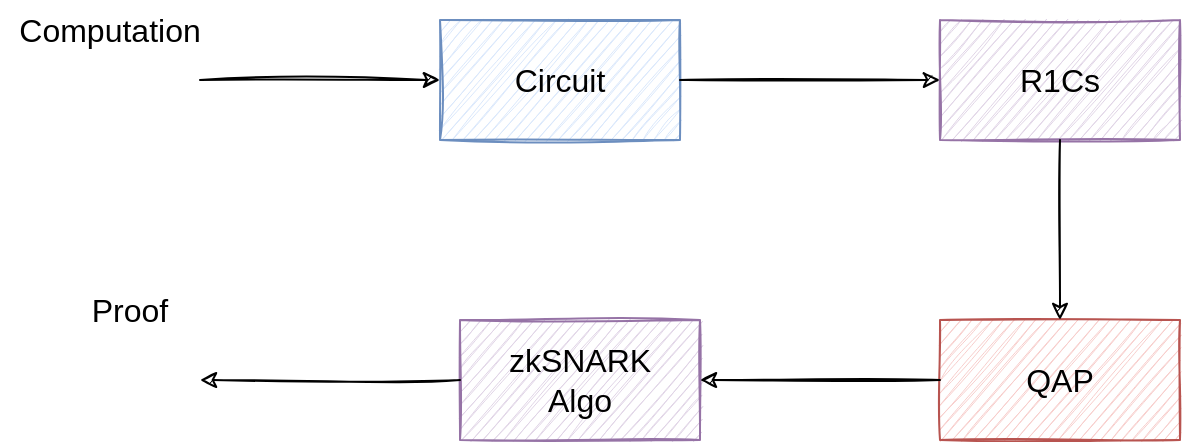 <mxfile version="20.6.2" type="device" pages="4"><diagram id="HlF0R196M6TUgbIxerHx" name="Page-1"><mxGraphModel dx="1220" dy="531" grid="1" gridSize="10" guides="1" tooltips="1" connect="1" arrows="1" fold="1" page="1" pageScale="1" pageWidth="2336" pageHeight="1654" math="0" shadow="0"><root><mxCell id="0"/><mxCell id="1" parent="0"/><mxCell id="EyxN7AzapBI15dJrLGzv-1" value="Circuit" style="rounded=0;whiteSpace=wrap;html=1;sketch=1;fillColor=#dae8fc;strokeColor=#6c8ebf;fontSize=16;" parent="1" vertex="1"><mxGeometry x="310" y="200" width="120" height="60" as="geometry"/></mxCell><mxCell id="EyxN7AzapBI15dJrLGzv-2" value="" style="endArrow=classic;html=1;rounded=0;entryX=0;entryY=0.5;entryDx=0;entryDy=0;sketch=1;fontSize=16;" parent="1" target="EyxN7AzapBI15dJrLGzv-1" edge="1"><mxGeometry width="50" height="50" relative="1" as="geometry"><mxPoint x="190" y="230" as="sourcePoint"/><mxPoint x="290" y="190" as="targetPoint"/></mxGeometry></mxCell><mxCell id="EyxN7AzapBI15dJrLGzv-3" value="Computation" style="text;html=1;strokeColor=none;fillColor=none;align=center;verticalAlign=middle;whiteSpace=wrap;rounded=0;sketch=1;fontSize=16;" parent="1" vertex="1"><mxGeometry x="100" y="190" width="90" height="30" as="geometry"/></mxCell><mxCell id="EyxN7AzapBI15dJrLGzv-4" value="R1Cs" style="rounded=0;whiteSpace=wrap;html=1;sketch=1;fillColor=#e1d5e7;strokeColor=#9673a6;fontSize=16;" parent="1" vertex="1"><mxGeometry x="560" y="200" width="120" height="60" as="geometry"/></mxCell><mxCell id="EyxN7AzapBI15dJrLGzv-5" value="" style="endArrow=classic;html=1;rounded=0;exitX=1;exitY=0.5;exitDx=0;exitDy=0;entryX=0;entryY=0.5;entryDx=0;entryDy=0;sketch=1;fontSize=16;" parent="1" source="EyxN7AzapBI15dJrLGzv-1" target="EyxN7AzapBI15dJrLGzv-4" edge="1"><mxGeometry width="50" height="50" relative="1" as="geometry"><mxPoint x="500" y="260" as="sourcePoint"/><mxPoint x="550" y="210" as="targetPoint"/></mxGeometry></mxCell><mxCell id="EyxN7AzapBI15dJrLGzv-6" value="QAP" style="rounded=0;whiteSpace=wrap;html=1;sketch=1;fillColor=#f8cecc;strokeColor=#b85450;fontSize=16;" parent="1" vertex="1"><mxGeometry x="560" y="350" width="120" height="60" as="geometry"/></mxCell><mxCell id="EyxN7AzapBI15dJrLGzv-7" value="zkSNARK&lt;br style=&quot;font-size: 16px;&quot;&gt;Algo" style="rounded=0;whiteSpace=wrap;html=1;sketch=1;fillColor=#e1d5e7;strokeColor=#9673a6;fontSize=16;" parent="1" vertex="1"><mxGeometry x="320" y="350" width="120" height="60" as="geometry"/></mxCell><mxCell id="EyxN7AzapBI15dJrLGzv-8" value="" style="endArrow=classic;html=1;rounded=0;exitX=0.5;exitY=1;exitDx=0;exitDy=0;entryX=0.5;entryY=0;entryDx=0;entryDy=0;sketch=1;fontSize=16;" parent="1" source="EyxN7AzapBI15dJrLGzv-4" target="EyxN7AzapBI15dJrLGzv-6" edge="1"><mxGeometry width="50" height="50" relative="1" as="geometry"><mxPoint x="690" y="330" as="sourcePoint"/><mxPoint x="740" y="280" as="targetPoint"/></mxGeometry></mxCell><mxCell id="EyxN7AzapBI15dJrLGzv-9" value="" style="endArrow=classic;html=1;rounded=0;exitX=0;exitY=0.5;exitDx=0;exitDy=0;sketch=1;fontSize=16;" parent="1" source="EyxN7AzapBI15dJrLGzv-6" target="EyxN7AzapBI15dJrLGzv-7" edge="1"><mxGeometry width="50" height="50" relative="1" as="geometry"><mxPoint x="430" y="380" as="sourcePoint"/><mxPoint x="480" y="330" as="targetPoint"/></mxGeometry></mxCell><mxCell id="EyxN7AzapBI15dJrLGzv-10" value="" style="endArrow=classic;html=1;rounded=0;exitX=0;exitY=0.5;exitDx=0;exitDy=0;sketch=1;fontSize=16;" parent="1" source="EyxN7AzapBI15dJrLGzv-7" edge="1"><mxGeometry width="50" height="50" relative="1" as="geometry"><mxPoint x="120" y="380" as="sourcePoint"/><mxPoint x="190" y="380" as="targetPoint"/></mxGeometry></mxCell><mxCell id="EyxN7AzapBI15dJrLGzv-11" value="Proof" style="text;html=1;strokeColor=none;fillColor=none;align=center;verticalAlign=middle;whiteSpace=wrap;rounded=0;sketch=1;fontSize=16;" parent="1" vertex="1"><mxGeometry x="90" y="330" width="130" height="30" as="geometry"/></mxCell></root></mxGraphModel></diagram><diagram id="5V6_hXNBUThx7_Ki2PRJ" name="arithmetic-circuit"><mxGraphModel dx="1220" dy="531" grid="1" gridSize="10" guides="1" tooltips="1" connect="1" arrows="1" fold="1" page="1" pageScale="1" pageWidth="2336" pageHeight="1654" math="0" shadow="0"><root><mxCell id="0"/><mxCell id="1" parent="0"/><mxCell id="0AbfOQGECUBMELceOB4b-1" value="x" style="ellipse;whiteSpace=wrap;html=1;hachureGap=4;jiggle=2;fontFamily=Helvetica;fontSize=16;sketch=1;fillColor=#dae8fc;strokeColor=#6c8ebf;" parent="1" vertex="1"><mxGeometry x="380" y="200" width="120" height="80" as="geometry"/></mxCell><mxCell id="0AbfOQGECUBMELceOB4b-2" value="+" style="ellipse;whiteSpace=wrap;html=1;hachureGap=4;jiggle=2;fontFamily=Helvetica;fontSize=16;sketch=1;fillColor=#dae8fc;strokeColor=#6c8ebf;" parent="1" vertex="1"><mxGeometry x="260" y="350" width="120" height="80" as="geometry"/></mxCell><mxCell id="0AbfOQGECUBMELceOB4b-3" value="-" style="ellipse;whiteSpace=wrap;html=1;hachureGap=4;jiggle=2;fontFamily=Helvetica;fontSize=16;sketch=1;fillColor=#dae8fc;strokeColor=#6c8ebf;" parent="1" vertex="1"><mxGeometry x="510" y="350" width="120" height="80" as="geometry"/></mxCell><mxCell id="0AbfOQGECUBMELceOB4b-4" value="x1" style="ellipse;whiteSpace=wrap;html=1;hachureGap=4;jiggle=2;fontFamily=Helvetica;fontSize=16;sketch=1;fillColor=#fff2cc;strokeColor=#d6b656;" parent="1" vertex="1"><mxGeometry x="180" y="520" width="120" height="80" as="geometry"/></mxCell><mxCell id="0AbfOQGECUBMELceOB4b-5" value="x2" style="ellipse;whiteSpace=wrap;html=1;hachureGap=4;jiggle=2;fontFamily=Helvetica;fontSize=16;sketch=1;fillColor=#fff2cc;strokeColor=#d6b656;" parent="1" vertex="1"><mxGeometry x="370" y="510" width="120" height="80" as="geometry"/></mxCell><mxCell id="0AbfOQGECUBMELceOB4b-6" value="1" style="ellipse;whiteSpace=wrap;html=1;hachureGap=4;jiggle=2;fontFamily=Helvetica;fontSize=16;sketch=1;fillColor=#fff2cc;strokeColor=#d6b656;" parent="1" vertex="1"><mxGeometry x="620" y="500" width="120" height="80" as="geometry"/></mxCell><mxCell id="0AbfOQGECUBMELceOB4b-7" value="x1(x1 + x2 + 1) /(x2 - 1)" style="text;html=1;strokeColor=none;fillColor=none;align=center;verticalAlign=middle;whiteSpace=wrap;rounded=0;hachureGap=4;jiggle=2;fontFamily=Helvetica;fontSize=16;sketch=1;fontStyle=1" parent="1" vertex="1"><mxGeometry x="255" y="90" width="370" height="50" as="geometry"/></mxCell><mxCell id="0AbfOQGECUBMELceOB4b-8" value="" style="endArrow=classic;html=1;rounded=0;hachureGap=4;jiggle=2;fontFamily=Helvetica;fontSize=16;exitX=0.5;exitY=0;exitDx=0;exitDy=0;entryX=0.5;entryY=1;entryDx=0;entryDy=0;sketch=1;" parent="1" source="0AbfOQGECUBMELceOB4b-4" target="0AbfOQGECUBMELceOB4b-2" edge="1"><mxGeometry width="50" height="50" relative="1" as="geometry"><mxPoint x="270" y="490" as="sourcePoint"/><mxPoint x="320" y="440" as="targetPoint"/></mxGeometry></mxCell><mxCell id="0AbfOQGECUBMELceOB4b-9" value="" style="endArrow=classic;html=1;rounded=0;hachureGap=4;jiggle=2;fontFamily=Helvetica;fontSize=16;exitX=0.5;exitY=0;exitDx=0;exitDy=0;entryX=0.5;entryY=1;entryDx=0;entryDy=0;sketch=1;" parent="1" source="0AbfOQGECUBMELceOB4b-5" target="0AbfOQGECUBMELceOB4b-2" edge="1"><mxGeometry width="50" height="50" relative="1" as="geometry"><mxPoint x="410" y="470" as="sourcePoint"/><mxPoint x="460" y="420" as="targetPoint"/></mxGeometry></mxCell><mxCell id="0AbfOQGECUBMELceOB4b-11" value="" style="endArrow=classic;html=1;rounded=0;hachureGap=4;jiggle=2;fontFamily=Helvetica;fontSize=16;exitX=0.5;exitY=0;exitDx=0;exitDy=0;sketch=1;" parent="1" source="0AbfOQGECUBMELceOB4b-6" target="0AbfOQGECUBMELceOB4b-3" edge="1"><mxGeometry width="50" height="50" relative="1" as="geometry"><mxPoint x="740" y="430" as="sourcePoint"/><mxPoint x="790" y="380" as="targetPoint"/></mxGeometry></mxCell><mxCell id="0AbfOQGECUBMELceOB4b-12" value="" style="endArrow=classic;html=1;rounded=0;hachureGap=4;jiggle=2;fontFamily=Helvetica;fontSize=16;exitX=0.5;exitY=0;exitDx=0;exitDy=0;entryX=1;entryY=1;entryDx=0;entryDy=0;sketch=1;" parent="1" source="0AbfOQGECUBMELceOB4b-3" target="0AbfOQGECUBMELceOB4b-1" edge="1"><mxGeometry width="50" height="50" relative="1" as="geometry"><mxPoint x="520" y="350" as="sourcePoint"/><mxPoint x="570" y="300" as="targetPoint"/></mxGeometry></mxCell><mxCell id="0AbfOQGECUBMELceOB4b-13" value="" style="endArrow=classic;html=1;rounded=0;hachureGap=4;jiggle=2;fontFamily=Helvetica;fontSize=16;exitX=0.5;exitY=0;exitDx=0;exitDy=0;sketch=1;" parent="1" source="0AbfOQGECUBMELceOB4b-2" target="0AbfOQGECUBMELceOB4b-1" edge="1"><mxGeometry width="50" height="50" relative="1" as="geometry"><mxPoint x="300" y="330" as="sourcePoint"/><mxPoint x="350" y="280" as="targetPoint"/></mxGeometry></mxCell><mxCell id="0AbfOQGECUBMELceOB4b-14" value="" style="endArrow=classic;html=1;rounded=0;hachureGap=4;jiggle=2;fontFamily=Helvetica;fontSize=16;exitX=0.5;exitY=0;exitDx=0;exitDy=0;sketch=1;" parent="1" source="0AbfOQGECUBMELceOB4b-1" target="0AbfOQGECUBMELceOB4b-7" edge="1"><mxGeometry width="50" height="50" relative="1" as="geometry"><mxPoint x="490" y="200" as="sourcePoint"/><mxPoint x="540" y="150" as="targetPoint"/></mxGeometry></mxCell><mxCell id="0AbfOQGECUBMELceOB4b-15" value="" style="endArrow=classic;html=1;rounded=0;sketch=1;hachureGap=4;jiggle=2;fontFamily=Helvetica;fontSize=16;entryX=0.5;entryY=1;entryDx=0;entryDy=0;" parent="1" source="0AbfOQGECUBMELceOB4b-5" target="0AbfOQGECUBMELceOB4b-3" edge="1"><mxGeometry width="50" height="50" relative="1" as="geometry"><mxPoint x="450" y="490" as="sourcePoint"/><mxPoint x="500" y="440" as="targetPoint"/></mxGeometry></mxCell><mxCell id="0AbfOQGECUBMELceOB4b-16" value="" style="endArrow=classic;html=1;rounded=0;sketch=1;hachureGap=4;jiggle=2;fontFamily=Helvetica;fontSize=16;exitX=0;exitY=0.5;exitDx=0;exitDy=0;" parent="1" source="0AbfOQGECUBMELceOB4b-6" target="0AbfOQGECUBMELceOB4b-2" edge="1"><mxGeometry width="50" height="50" relative="1" as="geometry"><mxPoint x="530" y="590" as="sourcePoint"/><mxPoint x="580" y="540" as="targetPoint"/><Array as="points"><mxPoint x="480" y="480"/></Array></mxGeometry></mxCell></root></mxGraphModel></diagram><diagram id="3dszrOX92z4I8jBLa59i" name="structured-circuit"><mxGraphModel dx="376" dy="531" grid="1" gridSize="10" guides="1" tooltips="1" connect="1" arrows="1" fold="1" page="1" pageScale="1" pageWidth="2336" pageHeight="1654" math="0" shadow="0"><root><mxCell id="0"/><mxCell id="1" parent="0"/><mxCell id="xy_OfiID6g14ucV2uzDK-1" value="" style="rounded=0;whiteSpace=wrap;html=1;sketch=1;" vertex="1" parent="1"><mxGeometry x="190" y="200" width="400" height="160" as="geometry"/></mxCell><mxCell id="xy_OfiID6g14ucV2uzDK-2" value="Input" style="rounded=0;whiteSpace=wrap;html=1;sketch=1;fillColor=#d5e8d4;strokeColor=#82b366;" vertex="1" parent="1"><mxGeometry x="120" y="220" width="50" height="120" as="geometry"/></mxCell><mxCell id="xy_OfiID6g14ucV2uzDK-3" value="" style="endArrow=classic;html=1;rounded=0;sketch=1;hachureGap=4;jiggle=2;fontFamily=Architects Daughter;fontSource=https%3A%2F%2Ffonts.googleapis.com%2Fcss%3Ffamily%3DArchitects%2BDaughter;fontSize=16;exitX=1;exitY=0.5;exitDx=0;exitDy=0;" edge="1" parent="1" source="xy_OfiID6g14ucV2uzDK-2" target="xy_OfiID6g14ucV2uzDK-4"><mxGeometry width="50" height="50" relative="1" as="geometry"><mxPoint x="130" y="320" as="sourcePoint"/><mxPoint x="120" y="280" as="targetPoint"/></mxGeometry></mxCell><mxCell id="xy_OfiID6g14ucV2uzDK-4" value="M" style="rounded=0;whiteSpace=wrap;html=1;sketch=1;hachureGap=4;jiggle=2;fontFamily=Architects Daughter;fontSource=https%3A%2F%2Ffonts.googleapis.com%2Fcss%3Ffamily%3DArchitects%2BDaughter;fontSize=20;" vertex="1" parent="1"><mxGeometry x="220" y="250" width="60" height="60" as="geometry"/></mxCell><mxCell id="xy_OfiID6g14ucV2uzDK-5" value="M" style="rounded=0;whiteSpace=wrap;html=1;sketch=1;hachureGap=4;jiggle=2;fontFamily=Architects Daughter;fontSource=https%3A%2F%2Ffonts.googleapis.com%2Fcss%3Ffamily%3DArchitects%2BDaughter;fontSize=20;" vertex="1" parent="1"><mxGeometry x="310" y="250" width="60" height="60" as="geometry"/></mxCell><mxCell id="xy_OfiID6g14ucV2uzDK-6" value="M" style="rounded=0;whiteSpace=wrap;html=1;sketch=1;hachureGap=4;jiggle=2;fontFamily=Architects Daughter;fontSource=https%3A%2F%2Ffonts.googleapis.com%2Fcss%3Ffamily%3DArchitects%2BDaughter;fontSize=20;" vertex="1" parent="1"><mxGeometry x="510" y="250" width="60" height="60" as="geometry"/></mxCell><mxCell id="xy_OfiID6g14ucV2uzDK-7" value="" style="endArrow=classic;html=1;rounded=0;sketch=1;hachureGap=4;jiggle=2;fontFamily=Architects Daughter;fontSource=https%3A%2F%2Ffonts.googleapis.com%2Fcss%3Ffamily%3DArchitects%2BDaughter;fontSize=16;exitX=1;exitY=0.5;exitDx=0;exitDy=0;" edge="1" parent="1" source="xy_OfiID6g14ucV2uzDK-4"><mxGeometry width="50" height="50" relative="1" as="geometry"><mxPoint x="280" y="330" as="sourcePoint"/><mxPoint x="310" y="280" as="targetPoint"/></mxGeometry></mxCell><mxCell id="xy_OfiID6g14ucV2uzDK-8" value="" style="endArrow=classic;html=1;rounded=0;sketch=1;hachureGap=4;jiggle=2;fontFamily=Architects Daughter;fontSource=https%3A%2F%2Ffonts.googleapis.com%2Fcss%3Ffamily%3DArchitects%2BDaughter;fontSize=16;exitX=1;exitY=0.5;exitDx=0;exitDy=0;" edge="1" parent="1" source="xy_OfiID6g14ucV2uzDK-5"><mxGeometry width="50" height="50" relative="1" as="geometry"><mxPoint x="380" y="340" as="sourcePoint"/><mxPoint x="420" y="280" as="targetPoint"/></mxGeometry></mxCell><mxCell id="xy_OfiID6g14ucV2uzDK-9" value="" style="endArrow=none;dashed=1;html=1;dashPattern=1 3;strokeWidth=2;rounded=0;sketch=1;hachureGap=4;jiggle=2;fontFamily=Architects Daughter;fontSource=https%3A%2F%2Ffonts.googleapis.com%2Fcss%3Ffamily%3DArchitects%2BDaughter;fontSize=16;" edge="1" parent="1"><mxGeometry width="50" height="50" relative="1" as="geometry"><mxPoint x="420" y="280" as="sourcePoint"/><mxPoint x="480" y="280" as="targetPoint"/></mxGeometry></mxCell><mxCell id="xy_OfiID6g14ucV2uzDK-11" value="" style="endArrow=classic;html=1;rounded=0;sketch=1;hachureGap=4;jiggle=2;fontFamily=Architects Daughter;fontSource=https%3A%2F%2Ffonts.googleapis.com%2Fcss%3Ffamily%3DArchitects%2BDaughter;fontSize=16;entryX=0;entryY=0.5;entryDx=0;entryDy=0;" edge="1" parent="1" target="xy_OfiID6g14ucV2uzDK-6"><mxGeometry width="50" height="50" relative="1" as="geometry"><mxPoint x="480" y="280" as="sourcePoint"/><mxPoint x="540" y="270" as="targetPoint"/></mxGeometry></mxCell><mxCell id="xy_OfiID6g14ucV2uzDK-12" value="Output" style="rounded=0;whiteSpace=wrap;html=1;sketch=1;fillColor=#d5e8d4;strokeColor=#82b366;" vertex="1" parent="1"><mxGeometry x="620" y="220" width="50" height="120" as="geometry"/></mxCell><mxCell id="xy_OfiID6g14ucV2uzDK-13" value="" style="endArrow=classic;html=1;rounded=0;sketch=1;hachureGap=4;jiggle=2;fontFamily=Architects Daughter;fontSource=https%3A%2F%2Ffonts.googleapis.com%2Fcss%3Ffamily%3DArchitects%2BDaughter;fontSize=16;" edge="1" parent="1" source="xy_OfiID6g14ucV2uzDK-6" target="xy_OfiID6g14ucV2uzDK-12"><mxGeometry width="50" height="50" relative="1" as="geometry"><mxPoint x="600" y="330" as="sourcePoint"/><mxPoint x="670.711" y="280" as="targetPoint"/></mxGeometry></mxCell></root></mxGraphModel></diagram><diagram id="bAiOZ_-LMJUUTrS9_6xw" name="NARK"><mxGraphModel dx="3758" dy="2242" grid="1" gridSize="10" guides="1" tooltips="1" connect="1" arrows="1" fold="1" page="1" pageScale="1" pageWidth="2336" pageHeight="1654" math="0" shadow="0"><root><mxCell id="0"/><mxCell id="1" parent="0"/><mxCell id="EVOjsqqUr0-9fD0sD9pi-1" value="Prover" style="rounded=0;whiteSpace=wrap;html=1;sketch=1;hachureGap=4;jiggle=2;fontFamily=Architects Daughter;fontSource=https%3A%2F%2Ffonts.googleapis.com%2Fcss%3Ffamily%3DArchitects%2BDaughter;fontSize=20;fillColor=#e1d5e7;strokeColor=#9673a6;" vertex="1" parent="1"><mxGeometry x="20" y="240" width="110" height="100" as="geometry"/></mxCell><mxCell id="EVOjsqqUr0-9fD0sD9pi-2" value="Verifier" style="rounded=0;whiteSpace=wrap;html=1;sketch=1;hachureGap=4;jiggle=2;fontFamily=Architects Daughter;fontSource=https%3A%2F%2Ffonts.googleapis.com%2Fcss%3Ffamily%3DArchitects%2BDaughter;fontSize=20;fillColor=#e1d5e7;strokeColor=#9673a6;" vertex="1" parent="1"><mxGeometry x="460" y="240" width="110" height="100" as="geometry"/></mxCell><mxCell id="EVOjsqqUr0-9fD0sD9pi-3" value="" style="endArrow=classic;html=1;rounded=0;sketch=1;hachureGap=4;jiggle=2;fontFamily=Architects Daughter;fontSource=https%3A%2F%2Ffonts.googleapis.com%2Fcss%3Ffamily%3DArchitects%2BDaughter;fontSize=16;exitX=1;exitY=0.5;exitDx=0;exitDy=0;entryX=0;entryY=0.5;entryDx=0;entryDy=0;" edge="1" parent="1" source="EVOjsqqUr0-9fD0sD9pi-1" target="EVOjsqqUr0-9fD0sD9pi-2"><mxGeometry width="50" height="50" relative="1" as="geometry"><mxPoint x="180" y="340" as="sourcePoint"/><mxPoint x="230" y="290" as="targetPoint"/></mxGeometry></mxCell><mxCell id="EVOjsqqUr0-9fD0sD9pi-8" value="Proof PI that C(x,w) = 0" style="text;html=1;strokeColor=none;fillColor=none;align=center;verticalAlign=middle;whiteSpace=wrap;rounded=0;sketch=1;hachureGap=4;jiggle=2;fontFamily=Architects Daughter;fontSource=https%3A%2F%2Ffonts.googleapis.com%2Fcss%3Ffamily%3DArchitects%2BDaughter;fontSize=20;" vertex="1" parent="1"><mxGeometry x="160" y="250" width="280" height="30" as="geometry"/></mxCell><mxCell id="EVOjsqqUr0-9fD0sD9pi-9" value="pp, x, w" style="text;html=1;strokeColor=none;fillColor=none;align=center;verticalAlign=middle;whiteSpace=wrap;rounded=0;sketch=1;hachureGap=4;jiggle=2;fontFamily=Architects Daughter;fontSource=https%3A%2F%2Ffonts.googleapis.com%2Fcss%3Ffamily%3DArchitects%2BDaughter;fontSize=20;" vertex="1" parent="1"><mxGeometry x="17.5" y="150" width="115" height="30" as="geometry"/></mxCell><mxCell id="EVOjsqqUr0-9fD0sD9pi-10" value="" style="endArrow=classic;html=1;rounded=0;sketch=1;hachureGap=4;jiggle=2;fontFamily=Architects Daughter;fontSource=https%3A%2F%2Ffonts.googleapis.com%2Fcss%3Ffamily%3DArchitects%2BDaughter;fontSize=16;exitX=0.5;exitY=1;exitDx=0;exitDy=0;entryX=0.5;entryY=0;entryDx=0;entryDy=0;" edge="1" parent="1" source="EVOjsqqUr0-9fD0sD9pi-9" target="EVOjsqqUr0-9fD0sD9pi-1"><mxGeometry width="50" height="50" relative="1" as="geometry"><mxPoint x="140" y="220" as="sourcePoint"/><mxPoint x="190" y="170" as="targetPoint"/></mxGeometry></mxCell><mxCell id="EVOjsqqUr0-9fD0sD9pi-11" value="vp, x" style="text;html=1;strokeColor=none;fillColor=none;align=center;verticalAlign=middle;whiteSpace=wrap;rounded=0;sketch=1;hachureGap=4;jiggle=2;fontFamily=Architects Daughter;fontSource=https%3A%2F%2Ffonts.googleapis.com%2Fcss%3Ffamily%3DArchitects%2BDaughter;fontSize=20;" vertex="1" parent="1"><mxGeometry x="457.5" y="150" width="115" height="30" as="geometry"/></mxCell><mxCell id="EVOjsqqUr0-9fD0sD9pi-12" value="" style="endArrow=classic;html=1;rounded=0;sketch=1;hachureGap=4;jiggle=2;fontFamily=Architects Daughter;fontSource=https%3A%2F%2Ffonts.googleapis.com%2Fcss%3Ffamily%3DArchitects%2BDaughter;fontSize=16;exitX=0.5;exitY=1;exitDx=0;exitDy=0;entryX=0.5;entryY=0;entryDx=0;entryDy=0;" edge="1" parent="1" source="EVOjsqqUr0-9fD0sD9pi-11" target="EVOjsqqUr0-9fD0sD9pi-2"><mxGeometry width="50" height="50" relative="1" as="geometry"><mxPoint x="340" y="210" as="sourcePoint"/><mxPoint x="390" y="160" as="targetPoint"/></mxGeometry></mxCell><mxCell id="EVOjsqqUr0-9fD0sD9pi-13" value="" style="endArrow=classic;html=1;rounded=0;sketch=1;hachureGap=4;jiggle=2;fontFamily=Architects Daughter;fontSource=https%3A%2F%2Ffonts.googleapis.com%2Fcss%3Ffamily%3DArchitects%2BDaughter;fontSize=16;exitX=1;exitY=0.75;exitDx=0;exitDy=0;" edge="1" parent="1" source="EVOjsqqUr0-9fD0sD9pi-2"><mxGeometry width="50" height="50" relative="1" as="geometry"><mxPoint x="660" y="350" as="sourcePoint"/><mxPoint x="640" y="315" as="targetPoint"/></mxGeometry></mxCell><mxCell id="EVOjsqqUr0-9fD0sD9pi-14" value="accept or reject" style="text;html=1;strokeColor=none;fillColor=none;align=center;verticalAlign=middle;whiteSpace=wrap;rounded=0;sketch=1;hachureGap=4;jiggle=2;fontFamily=Architects Daughter;fontSource=https%3A%2F%2Ffonts.googleapis.com%2Fcss%3Ffamily%3DArchitects%2BDaughter;fontSize=20;" vertex="1" parent="1"><mxGeometry x="650" y="280" width="60" height="30" as="geometry"/></mxCell><mxCell id="EVOjsqqUr0-9fD0sD9pi-15" value="x = public statement in Fn" style="text;html=1;strokeColor=#6c8ebf;fillColor=#dae8fc;align=center;verticalAlign=middle;whiteSpace=wrap;rounded=0;sketch=1;hachureGap=4;jiggle=2;fontFamily=Architects Daughter;fontSource=https%3A%2F%2Ffonts.googleapis.com%2Fcss%3Ffamily%3DArchitects%2BDaughter;fontSize=20;" vertex="1" parent="1"><mxGeometry x="220" width="200" height="40" as="geometry"/></mxCell><mxCell id="EVOjsqqUr0-9fD0sD9pi-16" value="w = secret witness in Fn" style="text;html=1;strokeColor=#d6b656;fillColor=#fff2cc;align=center;verticalAlign=middle;whiteSpace=wrap;rounded=0;sketch=1;hachureGap=4;jiggle=2;fontFamily=Architects Daughter;fontSource=https%3A%2F%2Ffonts.googleapis.com%2Fcss%3Ffamily%3DArchitects%2BDaughter;fontSize=20;" vertex="1" parent="1"><mxGeometry x="-170" y="60" width="200" height="50" as="geometry"/></mxCell><mxCell id="EVOjsqqUr0-9fD0sD9pi-17" value="Public arithmetic circuit:&lt;br&gt;C(x, w) -&amp;gt; F" style="text;html=1;strokeColor=none;fillColor=none;align=center;verticalAlign=middle;whiteSpace=wrap;rounded=0;sketch=1;hachureGap=4;jiggle=2;fontFamily=Architects Daughter;fontSource=https%3A%2F%2Ffonts.googleapis.com%2Fcss%3Ffamily%3DArchitects%2BDaughter;fontSize=20;" vertex="1" parent="1"><mxGeometry x="157.5" y="-50" width="300" height="30" as="geometry"/></mxCell><mxCell id="EVOjsqqUr0-9fD0sD9pi-18" value="pp = public parameter prover" style="text;html=1;strokeColor=#6c8ebf;fillColor=#dae8fc;align=center;verticalAlign=middle;whiteSpace=wrap;rounded=0;sketch=1;hachureGap=4;jiggle=2;fontFamily=Architects Daughter;fontSource=https%3A%2F%2Ffonts.googleapis.com%2Fcss%3Ffamily%3DArchitects%2BDaughter;fontSize=20;" vertex="1" parent="1"><mxGeometry x="40" y="55" width="200" height="60" as="geometry"/></mxCell><mxCell id="EVOjsqqUr0-9fD0sD9pi-19" value="vp = public parameter verifier" style="text;html=1;strokeColor=#6c8ebf;fillColor=#dae8fc;align=center;verticalAlign=middle;whiteSpace=wrap;rounded=0;sketch=1;hachureGap=4;jiggle=2;fontFamily=Architects Daughter;fontSource=https%3A%2F%2Ffonts.googleapis.com%2Fcss%3Ffamily%3DArchitects%2BDaughter;fontSize=20;" vertex="1" parent="1"><mxGeometry x="415" y="50" width="200" height="60" as="geometry"/></mxCell><mxCell id="EVOjsqqUr0-9fD0sD9pi-20" value="public" style="rounded=0;whiteSpace=wrap;html=1;sketch=1;hachureGap=4;jiggle=2;fontFamily=Architects Daughter;fontSource=https%3A%2F%2Ffonts.googleapis.com%2Fcss%3Ffamily%3DArchitects%2BDaughter;fontSize=20;fillColor=#dae8fc;strokeColor=#6c8ebf;" vertex="1" parent="1"><mxGeometry x="-40" y="-20" width="60" height="40" as="geometry"/></mxCell><mxCell id="EVOjsqqUr0-9fD0sD9pi-21" value="secret" style="rounded=0;whiteSpace=wrap;html=1;sketch=1;hachureGap=4;jiggle=2;fontFamily=Architects Daughter;fontSource=https%3A%2F%2Ffonts.googleapis.com%2Fcss%3Ffamily%3DArchitects%2BDaughter;fontSize=20;fillColor=#fff2cc;strokeColor=#d6b656;" vertex="1" parent="1"><mxGeometry x="45" y="-20" width="75" height="40" as="geometry"/></mxCell><mxCell id="EVOjsqqUr0-9fD0sD9pi-23" value="" style="endArrow=classic;html=1;rounded=0;sketch=1;hachureGap=4;jiggle=2;fontFamily=Architects Daughter;fontSource=https%3A%2F%2Ffonts.googleapis.com%2Fcss%3Ffamily%3DArchitects%2BDaughter;fontSize=16;exitX=0.538;exitY=0.98;exitDx=0;exitDy=0;exitPerimeter=0;entryX=0.5;entryY=0;entryDx=0;entryDy=0;" edge="1" parent="1" source="EVOjsqqUr0-9fD0sD9pi-16" target="EVOjsqqUr0-9fD0sD9pi-9"><mxGeometry width="50" height="50" relative="1" as="geometry"><mxPoint x="190" y="220" as="sourcePoint"/><mxPoint x="240" y="170" as="targetPoint"/></mxGeometry></mxCell><mxCell id="EVOjsqqUr0-9fD0sD9pi-24" value="" style="endArrow=classic;html=1;rounded=0;sketch=1;hachureGap=4;jiggle=2;fontFamily=Architects Daughter;fontSource=https%3A%2F%2Ffonts.googleapis.com%2Fcss%3Ffamily%3DArchitects%2BDaughter;fontSize=16;exitX=0.5;exitY=1;exitDx=0;exitDy=0;entryX=0.587;entryY=0.067;entryDx=0;entryDy=0;entryPerimeter=0;" edge="1" parent="1" source="EVOjsqqUr0-9fD0sD9pi-18" target="EVOjsqqUr0-9fD0sD9pi-9"><mxGeometry width="50" height="50" relative="1" as="geometry"><mxPoint x="140" y="220" as="sourcePoint"/><mxPoint x="190" y="170" as="targetPoint"/></mxGeometry></mxCell><mxCell id="EVOjsqqUr0-9fD0sD9pi-25" value="" style="endArrow=classic;html=1;rounded=0;sketch=1;hachureGap=4;jiggle=2;fontFamily=Architects Daughter;fontSource=https%3A%2F%2Ffonts.googleapis.com%2Fcss%3Ffamily%3DArchitects%2BDaughter;fontSize=16;" edge="1" parent="1" source="EVOjsqqUr0-9fD0sD9pi-15" target="EVOjsqqUr0-9fD0sD9pi-9"><mxGeometry width="50" height="50" relative="1" as="geometry"><mxPoint x="290" y="70" as="sourcePoint"/><mxPoint x="80" y="160" as="targetPoint"/><Array as="points"><mxPoint x="280" y="160"/></Array></mxGeometry></mxCell><mxCell id="EVOjsqqUr0-9fD0sD9pi-26" value="" style="endArrow=classic;html=1;rounded=0;sketch=1;hachureGap=4;jiggle=2;fontFamily=Architects Daughter;fontSource=https%3A%2F%2Ffonts.googleapis.com%2Fcss%3Ffamily%3DArchitects%2BDaughter;fontSize=16;entryX=0;entryY=0.5;entryDx=0;entryDy=0;" edge="1" parent="1" target="EVOjsqqUr0-9fD0sD9pi-11"><mxGeometry width="50" height="50" relative="1" as="geometry"><mxPoint x="310" y="40" as="sourcePoint"/><mxPoint x="380" y="150" as="targetPoint"/><Array as="points"><mxPoint x="320" y="160"/></Array></mxGeometry></mxCell><mxCell id="EVOjsqqUr0-9fD0sD9pi-27" value="" style="endArrow=classic;html=1;rounded=0;sketch=1;hachureGap=4;jiggle=2;fontFamily=Architects Daughter;fontSource=https%3A%2F%2Ffonts.googleapis.com%2Fcss%3Ffamily%3DArchitects%2BDaughter;fontSize=16;exitX=0.5;exitY=1;exitDx=0;exitDy=0;" edge="1" parent="1" source="EVOjsqqUr0-9fD0sD9pi-19" target="EVOjsqqUr0-9fD0sD9pi-11"><mxGeometry width="50" height="50" relative="1" as="geometry"><mxPoint x="620" y="220" as="sourcePoint"/><mxPoint x="670" y="170" as="targetPoint"/></mxGeometry></mxCell></root></mxGraphModel></diagram></mxfile>